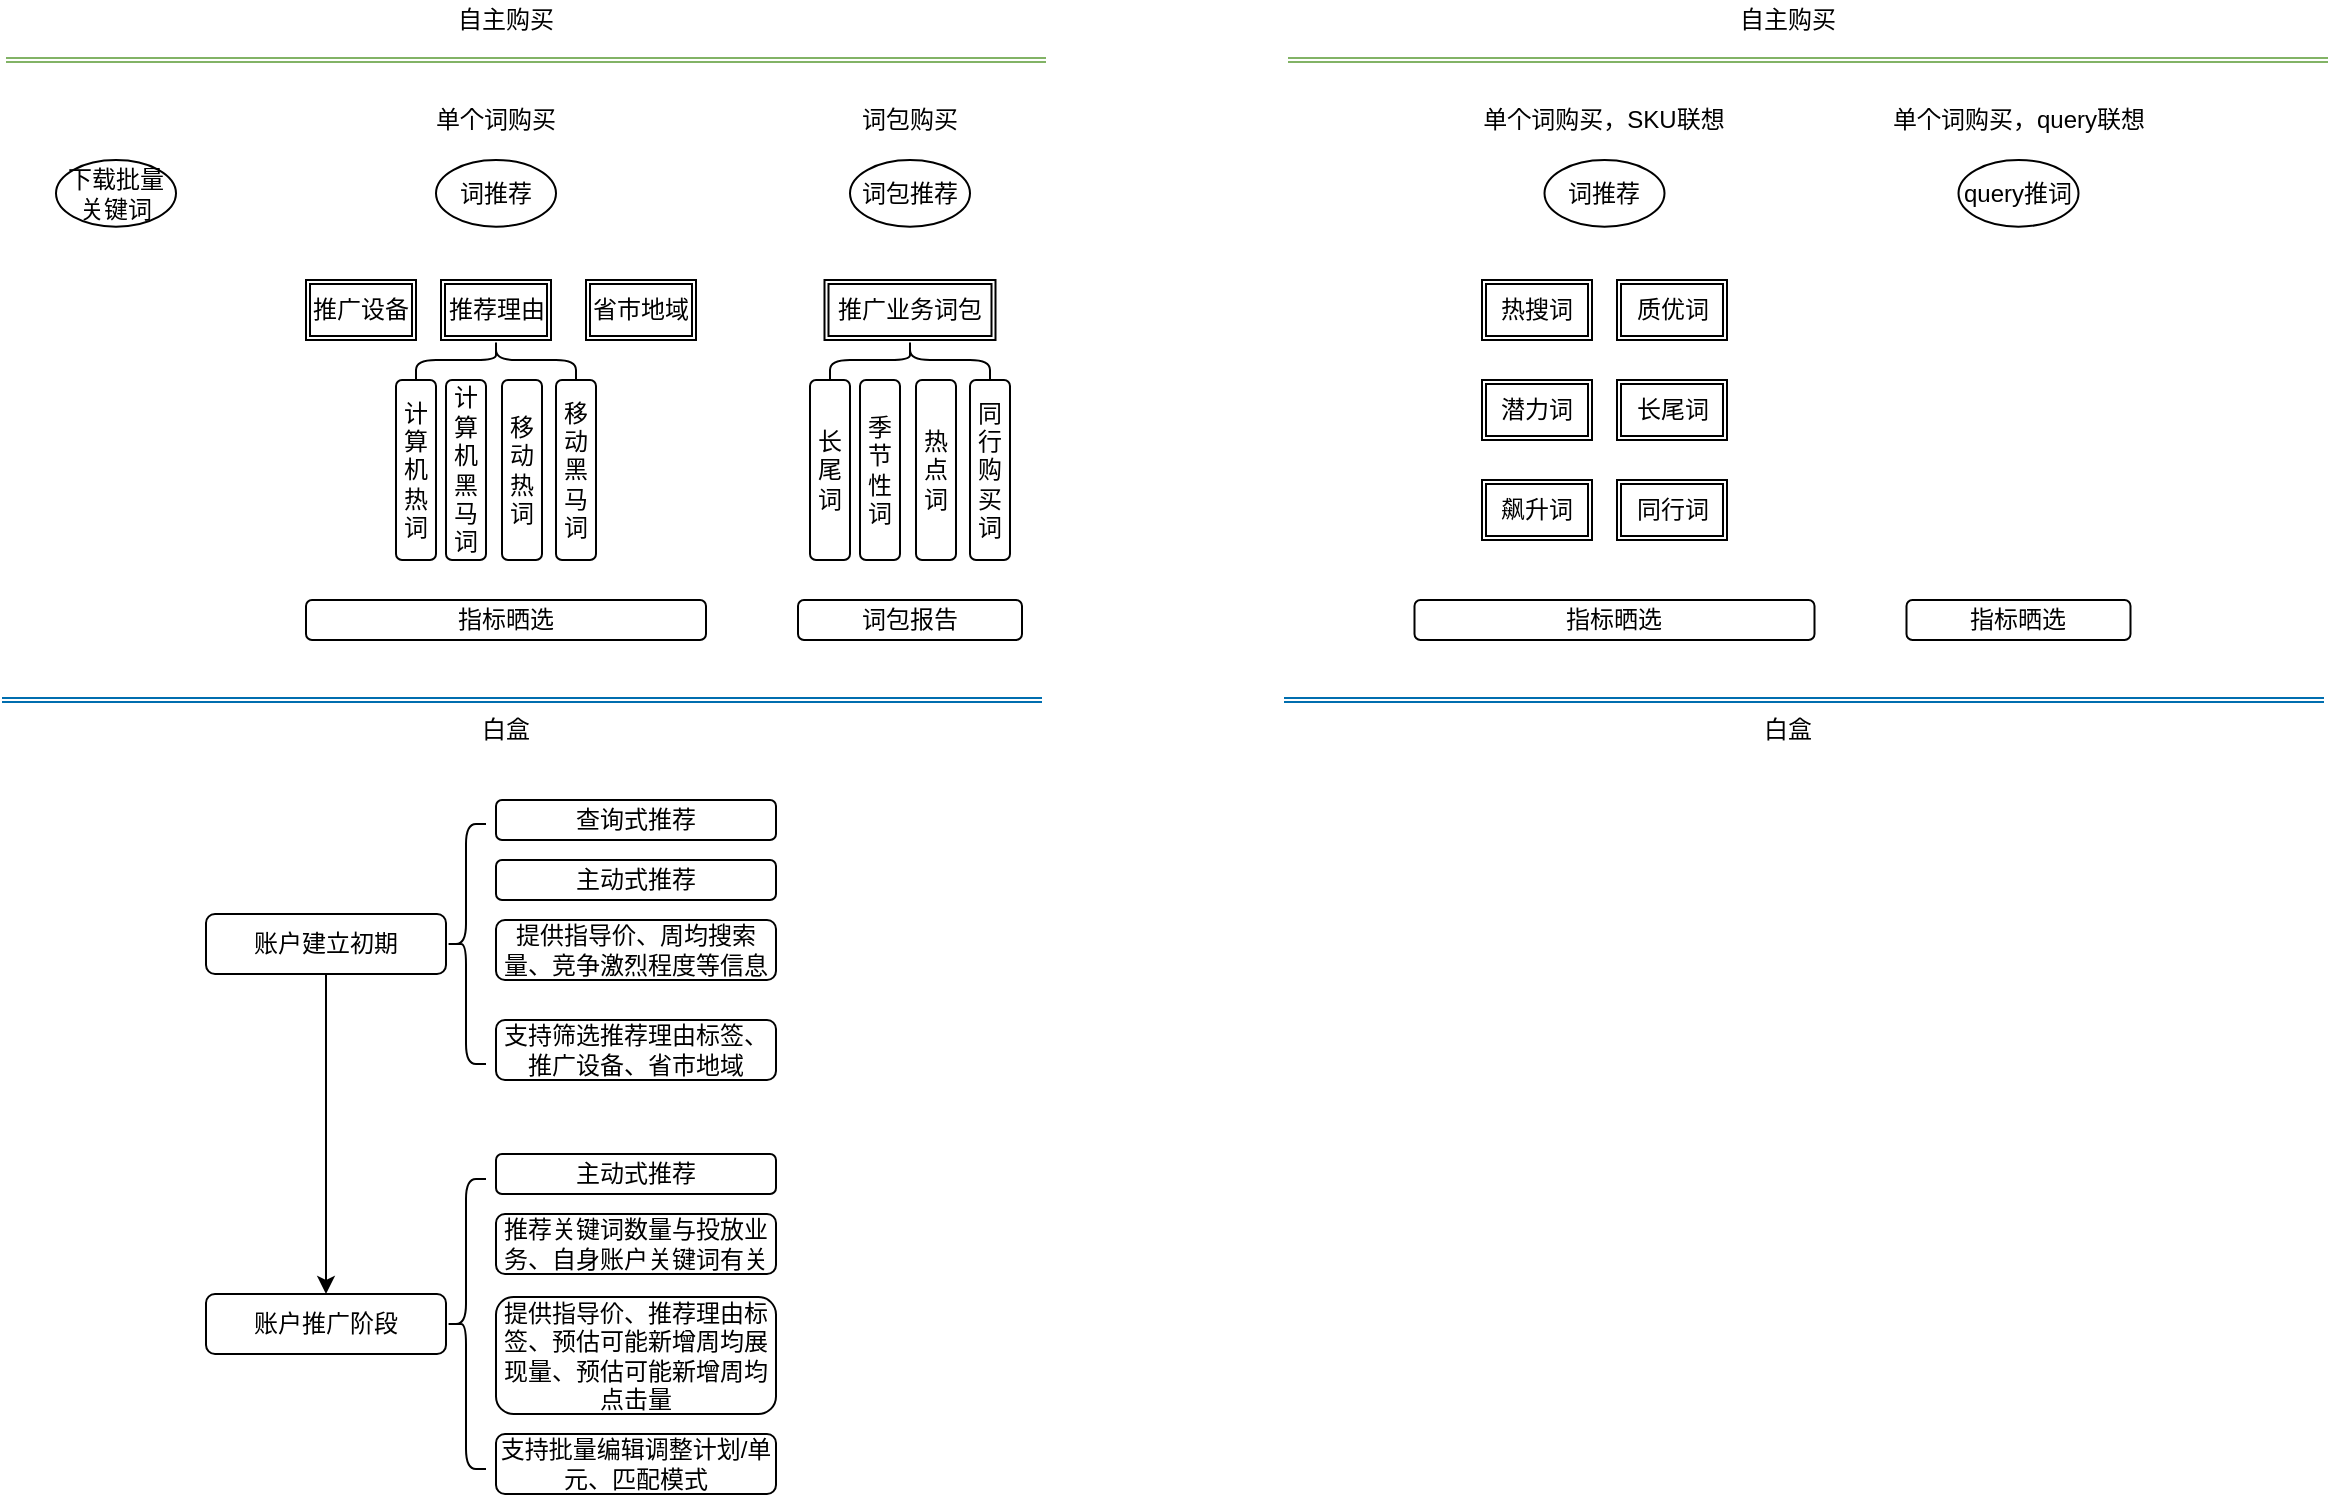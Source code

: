 <mxfile version="14.4.2" type="github">
  <diagram id="C58wniKrapcQ-cjKH00h" name="Page-1">
    <mxGraphModel dx="1638" dy="743" grid="1" gridSize="10" guides="1" tooltips="1" connect="1" arrows="1" fold="1" page="1" pageScale="1" pageWidth="827" pageHeight="1169" math="0" shadow="0">
      <root>
        <mxCell id="0" />
        <mxCell id="1" parent="0" />
        <mxCell id="LFIR5Tasnli8CIpFmkzX-3" value="" style="shape=link;html=1;width=2;fillColor=#d5e8d4;strokeColor=#82b366;" edge="1" parent="1">
          <mxGeometry width="100" relative="1" as="geometry">
            <mxPoint x="80" y="240" as="sourcePoint" />
            <mxPoint x="600" y="240" as="targetPoint" />
          </mxGeometry>
        </mxCell>
        <mxCell id="LFIR5Tasnli8CIpFmkzX-5" value="自主购买" style="rounded=1;whiteSpace=wrap;html=1;strokeColor=none;" vertex="1" parent="1">
          <mxGeometry x="295" y="210" width="70" height="20" as="geometry" />
        </mxCell>
        <mxCell id="LFIR5Tasnli8CIpFmkzX-8" value="单个词购买" style="rounded=1;whiteSpace=wrap;html=1;strokeColor=none;" vertex="1" parent="1">
          <mxGeometry x="290" y="260" width="70" height="20" as="geometry" />
        </mxCell>
        <mxCell id="LFIR5Tasnli8CIpFmkzX-10" value="词包推荐" style="ellipse;whiteSpace=wrap;html=1;" vertex="1" parent="1">
          <mxGeometry x="502" y="290" width="60" height="33.33" as="geometry" />
        </mxCell>
        <mxCell id="LFIR5Tasnli8CIpFmkzX-11" value="词推荐" style="ellipse;whiteSpace=wrap;html=1;" vertex="1" parent="1">
          <mxGeometry x="295" y="290" width="60" height="33.33" as="geometry" />
        </mxCell>
        <mxCell id="LFIR5Tasnli8CIpFmkzX-12" value="推荐理由" style="shape=ext;double=1;rounded=0;whiteSpace=wrap;html=1;" vertex="1" parent="1">
          <mxGeometry x="297.5" y="350" width="55" height="30" as="geometry" />
        </mxCell>
        <mxCell id="LFIR5Tasnli8CIpFmkzX-14" value="" style="shape=curlyBracket;whiteSpace=wrap;html=1;rounded=1;rotation=90;" vertex="1" parent="1">
          <mxGeometry x="315" y="350" width="20" height="80" as="geometry" />
        </mxCell>
        <mxCell id="LFIR5Tasnli8CIpFmkzX-15" value="推广设备" style="shape=ext;double=1;rounded=0;whiteSpace=wrap;html=1;" vertex="1" parent="1">
          <mxGeometry x="230" y="350" width="55" height="30" as="geometry" />
        </mxCell>
        <mxCell id="LFIR5Tasnli8CIpFmkzX-16" value="省市地域" style="shape=ext;double=1;rounded=0;whiteSpace=wrap;html=1;" vertex="1" parent="1">
          <mxGeometry x="370" y="350" width="55" height="30" as="geometry" />
        </mxCell>
        <mxCell id="LFIR5Tasnli8CIpFmkzX-31" value="计算机黑马词" style="rounded=1;whiteSpace=wrap;html=1;" vertex="1" parent="1">
          <mxGeometry x="300" y="400" width="20" height="90" as="geometry" />
        </mxCell>
        <mxCell id="LFIR5Tasnli8CIpFmkzX-34" value="计算机热词" style="rounded=1;whiteSpace=wrap;html=1;" vertex="1" parent="1">
          <mxGeometry x="275" y="400" width="20" height="90" as="geometry" />
        </mxCell>
        <mxCell id="LFIR5Tasnli8CIpFmkzX-35" value="移动热词" style="rounded=1;whiteSpace=wrap;html=1;" vertex="1" parent="1">
          <mxGeometry x="328" y="400" width="20" height="90" as="geometry" />
        </mxCell>
        <mxCell id="LFIR5Tasnli8CIpFmkzX-36" value="移动黑马词" style="rounded=1;whiteSpace=wrap;html=1;" vertex="1" parent="1">
          <mxGeometry x="355" y="400" width="20" height="90" as="geometry" />
        </mxCell>
        <mxCell id="LFIR5Tasnli8CIpFmkzX-37" value="指标晒选" style="rounded=1;whiteSpace=wrap;html=1;" vertex="1" parent="1">
          <mxGeometry x="230" y="510" width="200" height="20" as="geometry" />
        </mxCell>
        <mxCell id="LFIR5Tasnli8CIpFmkzX-47" value="推广业务词包" style="shape=ext;double=1;rounded=0;whiteSpace=wrap;html=1;" vertex="1" parent="1">
          <mxGeometry x="489.25" y="350" width="85.5" height="30" as="geometry" />
        </mxCell>
        <mxCell id="LFIR5Tasnli8CIpFmkzX-48" value="季节性词" style="rounded=1;whiteSpace=wrap;html=1;" vertex="1" parent="1">
          <mxGeometry x="507" y="400" width="20" height="90" as="geometry" />
        </mxCell>
        <mxCell id="LFIR5Tasnli8CIpFmkzX-49" value="长尾词" style="rounded=1;whiteSpace=wrap;html=1;" vertex="1" parent="1">
          <mxGeometry x="482" y="400" width="20" height="90" as="geometry" />
        </mxCell>
        <mxCell id="LFIR5Tasnli8CIpFmkzX-50" value="热点词" style="rounded=1;whiteSpace=wrap;html=1;" vertex="1" parent="1">
          <mxGeometry x="535" y="400" width="20" height="90" as="geometry" />
        </mxCell>
        <mxCell id="LFIR5Tasnli8CIpFmkzX-51" value="同行购买词" style="rounded=1;whiteSpace=wrap;html=1;" vertex="1" parent="1">
          <mxGeometry x="562" y="400" width="20" height="90" as="geometry" />
        </mxCell>
        <mxCell id="LFIR5Tasnli8CIpFmkzX-52" value="" style="shape=curlyBracket;whiteSpace=wrap;html=1;rounded=1;rotation=90;" vertex="1" parent="1">
          <mxGeometry x="522" y="350" width="20" height="80" as="geometry" />
        </mxCell>
        <mxCell id="LFIR5Tasnli8CIpFmkzX-53" value="词包报告" style="rounded=1;whiteSpace=wrap;html=1;" vertex="1" parent="1">
          <mxGeometry x="476" y="510" width="112" height="20" as="geometry" />
        </mxCell>
        <mxCell id="LFIR5Tasnli8CIpFmkzX-66" value="下载批量关键词" style="ellipse;whiteSpace=wrap;html=1;" vertex="1" parent="1">
          <mxGeometry x="105" y="290" width="60" height="33.33" as="geometry" />
        </mxCell>
        <mxCell id="LFIR5Tasnli8CIpFmkzX-77" style="edgeStyle=orthogonalEdgeStyle;rounded=0;orthogonalLoop=1;jettySize=auto;html=1;exitX=0.5;exitY=1;exitDx=0;exitDy=0;entryX=0.5;entryY=0;entryDx=0;entryDy=0;" edge="1" parent="1" source="LFIR5Tasnli8CIpFmkzX-75" target="LFIR5Tasnli8CIpFmkzX-76">
          <mxGeometry relative="1" as="geometry" />
        </mxCell>
        <mxCell id="LFIR5Tasnli8CIpFmkzX-75" value="账户建立初期" style="rounded=1;whiteSpace=wrap;html=1;" vertex="1" parent="1">
          <mxGeometry x="180" y="667" width="120" height="30" as="geometry" />
        </mxCell>
        <mxCell id="LFIR5Tasnli8CIpFmkzX-76" value="账户推广阶段" style="rounded=1;whiteSpace=wrap;html=1;" vertex="1" parent="1">
          <mxGeometry x="180" y="857" width="120" height="30" as="geometry" />
        </mxCell>
        <mxCell id="LFIR5Tasnli8CIpFmkzX-78" value="" style="shape=link;html=1;width=2;fillColor=#1ba1e2;strokeColor=#006EAF;" edge="1" parent="1">
          <mxGeometry width="100" relative="1" as="geometry">
            <mxPoint x="78" y="560" as="sourcePoint" />
            <mxPoint x="598" y="560" as="targetPoint" />
          </mxGeometry>
        </mxCell>
        <mxCell id="LFIR5Tasnli8CIpFmkzX-79" value="查询式推荐" style="rounded=1;whiteSpace=wrap;html=1;" vertex="1" parent="1">
          <mxGeometry x="325" y="610" width="140" height="20" as="geometry" />
        </mxCell>
        <mxCell id="LFIR5Tasnli8CIpFmkzX-80" value="主动式推荐" style="rounded=1;whiteSpace=wrap;html=1;" vertex="1" parent="1">
          <mxGeometry x="325" y="640" width="140" height="20" as="geometry" />
        </mxCell>
        <mxCell id="LFIR5Tasnli8CIpFmkzX-81" value="提供指导价、周均搜索量、竞争激烈程度等信息" style="rounded=1;whiteSpace=wrap;html=1;" vertex="1" parent="1">
          <mxGeometry x="325" y="670" width="140" height="30" as="geometry" />
        </mxCell>
        <mxCell id="LFIR5Tasnli8CIpFmkzX-84" value="支持筛选推荐理由标签、推广设备、省市地域" style="rounded=1;whiteSpace=wrap;html=1;" vertex="1" parent="1">
          <mxGeometry x="325" y="720" width="140" height="30" as="geometry" />
        </mxCell>
        <mxCell id="LFIR5Tasnli8CIpFmkzX-85" value="" style="shape=curlyBracket;whiteSpace=wrap;html=1;rounded=1;" vertex="1" parent="1">
          <mxGeometry x="300" y="622" width="20" height="120" as="geometry" />
        </mxCell>
        <mxCell id="LFIR5Tasnli8CIpFmkzX-86" value="主动式推荐" style="rounded=1;whiteSpace=wrap;html=1;" vertex="1" parent="1">
          <mxGeometry x="325" y="787" width="140" height="20" as="geometry" />
        </mxCell>
        <mxCell id="LFIR5Tasnli8CIpFmkzX-87" value="推荐关键词数量与投放业务、自身账户关键词有关" style="rounded=1;whiteSpace=wrap;html=1;" vertex="1" parent="1">
          <mxGeometry x="325" y="817" width="140" height="30" as="geometry" />
        </mxCell>
        <mxCell id="LFIR5Tasnli8CIpFmkzX-88" value="支持批量编辑调整计划/单元、匹配模式" style="rounded=1;whiteSpace=wrap;html=1;" vertex="1" parent="1">
          <mxGeometry x="325" y="927" width="140" height="30" as="geometry" />
        </mxCell>
        <mxCell id="LFIR5Tasnli8CIpFmkzX-89" value="提供指导价、推荐理由标签、预估可能新增周均展现量、预估可能新增周均点击量" style="rounded=1;whiteSpace=wrap;html=1;" vertex="1" parent="1">
          <mxGeometry x="325" y="858.5" width="140" height="58.5" as="geometry" />
        </mxCell>
        <mxCell id="LFIR5Tasnli8CIpFmkzX-90" value="" style="shape=curlyBracket;whiteSpace=wrap;html=1;rounded=1;" vertex="1" parent="1">
          <mxGeometry x="300" y="799.5" width="20" height="145" as="geometry" />
        </mxCell>
        <mxCell id="LFIR5Tasnli8CIpFmkzX-93" value="词包购买" style="rounded=1;whiteSpace=wrap;html=1;strokeColor=none;" vertex="1" parent="1">
          <mxGeometry x="497" y="260" width="70" height="20" as="geometry" />
        </mxCell>
        <mxCell id="LFIR5Tasnli8CIpFmkzX-94" value="白盒" style="rounded=1;whiteSpace=wrap;html=1;strokeColor=none;" vertex="1" parent="1">
          <mxGeometry x="295" y="565" width="70" height="20" as="geometry" />
        </mxCell>
        <mxCell id="LFIR5Tasnli8CIpFmkzX-96" value="" style="shape=link;html=1;width=2;fillColor=#d5e8d4;strokeColor=#82b366;" edge="1" parent="1">
          <mxGeometry width="100" relative="1" as="geometry">
            <mxPoint x="721" y="240" as="sourcePoint" />
            <mxPoint x="1241" y="240" as="targetPoint" />
          </mxGeometry>
        </mxCell>
        <mxCell id="LFIR5Tasnli8CIpFmkzX-97" value="自主购买" style="rounded=1;whiteSpace=wrap;html=1;strokeColor=none;" vertex="1" parent="1">
          <mxGeometry x="936" y="210" width="70" height="20" as="geometry" />
        </mxCell>
        <mxCell id="LFIR5Tasnli8CIpFmkzX-98" value="单个词购买，SKU联想" style="rounded=1;whiteSpace=wrap;html=1;strokeColor=none;" vertex="1" parent="1">
          <mxGeometry x="814.25" y="260" width="130" height="20" as="geometry" />
        </mxCell>
        <mxCell id="LFIR5Tasnli8CIpFmkzX-99" value="query推词" style="ellipse;whiteSpace=wrap;html=1;" vertex="1" parent="1">
          <mxGeometry x="1056.25" y="290" width="60" height="33.33" as="geometry" />
        </mxCell>
        <mxCell id="LFIR5Tasnli8CIpFmkzX-100" value="词推荐" style="ellipse;whiteSpace=wrap;html=1;" vertex="1" parent="1">
          <mxGeometry x="849.25" y="290" width="60" height="33.33" as="geometry" />
        </mxCell>
        <mxCell id="LFIR5Tasnli8CIpFmkzX-101" value="质优词" style="shape=ext;double=1;rounded=0;whiteSpace=wrap;html=1;" vertex="1" parent="1">
          <mxGeometry x="885.5" y="350" width="55" height="30" as="geometry" />
        </mxCell>
        <mxCell id="LFIR5Tasnli8CIpFmkzX-102" value="热搜词" style="shape=ext;double=1;rounded=0;whiteSpace=wrap;html=1;" vertex="1" parent="1">
          <mxGeometry x="818" y="350" width="55" height="30" as="geometry" />
        </mxCell>
        <mxCell id="LFIR5Tasnli8CIpFmkzX-103" value="飙升词" style="shape=ext;double=1;rounded=0;whiteSpace=wrap;html=1;" vertex="1" parent="1">
          <mxGeometry x="818" y="450" width="55" height="30" as="geometry" />
        </mxCell>
        <mxCell id="LFIR5Tasnli8CIpFmkzX-104" value="指标晒选" style="rounded=1;whiteSpace=wrap;html=1;" vertex="1" parent="1">
          <mxGeometry x="784.25" y="510" width="200" height="20" as="geometry" />
        </mxCell>
        <mxCell id="LFIR5Tasnli8CIpFmkzX-105" value="指标晒选" style="rounded=1;whiteSpace=wrap;html=1;" vertex="1" parent="1">
          <mxGeometry x="1030.25" y="510" width="112" height="20" as="geometry" />
        </mxCell>
        <mxCell id="LFIR5Tasnli8CIpFmkzX-106" value="" style="shape=link;html=1;width=2;fillColor=#1ba1e2;strokeColor=#006EAF;" edge="1" parent="1">
          <mxGeometry width="100" relative="1" as="geometry">
            <mxPoint x="719" y="560" as="sourcePoint" />
            <mxPoint x="1239" y="560" as="targetPoint" />
          </mxGeometry>
        </mxCell>
        <mxCell id="LFIR5Tasnli8CIpFmkzX-107" value="单个词购买，query联想" style="rounded=1;whiteSpace=wrap;html=1;strokeColor=none;" vertex="1" parent="1">
          <mxGeometry x="1014.75" y="260" width="143" height="20" as="geometry" />
        </mxCell>
        <mxCell id="LFIR5Tasnli8CIpFmkzX-108" value="白盒" style="rounded=1;whiteSpace=wrap;html=1;strokeColor=none;" vertex="1" parent="1">
          <mxGeometry x="936" y="565" width="70" height="20" as="geometry" />
        </mxCell>
        <mxCell id="LFIR5Tasnli8CIpFmkzX-109" value="潜力词" style="shape=ext;double=1;rounded=0;whiteSpace=wrap;html=1;" vertex="1" parent="1">
          <mxGeometry x="818" y="400" width="55" height="30" as="geometry" />
        </mxCell>
        <mxCell id="LFIR5Tasnli8CIpFmkzX-110" value="长尾词" style="shape=ext;double=1;rounded=0;whiteSpace=wrap;html=1;" vertex="1" parent="1">
          <mxGeometry x="885.5" y="400" width="55" height="30" as="geometry" />
        </mxCell>
        <mxCell id="LFIR5Tasnli8CIpFmkzX-111" value="同行词" style="shape=ext;double=1;rounded=0;whiteSpace=wrap;html=1;" vertex="1" parent="1">
          <mxGeometry x="885.5" y="450" width="55" height="30" as="geometry" />
        </mxCell>
      </root>
    </mxGraphModel>
  </diagram>
</mxfile>
